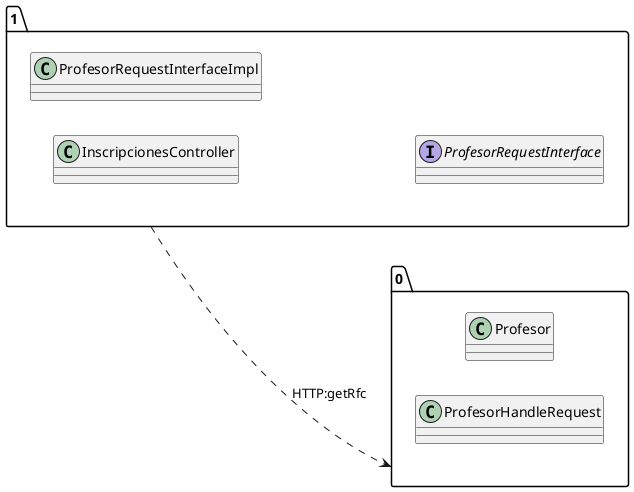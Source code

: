 @startuml 
allow_mixing
left to right direction
package "1"{
class InscripcionesController
class ProfesorRequestInterfaceImpl
interface ProfesorRequestInterface

}
package "0"{
class Profesor
class ProfesorHandleRequest

}
"1" ..> "0":HTTP:getRfc
@enduml